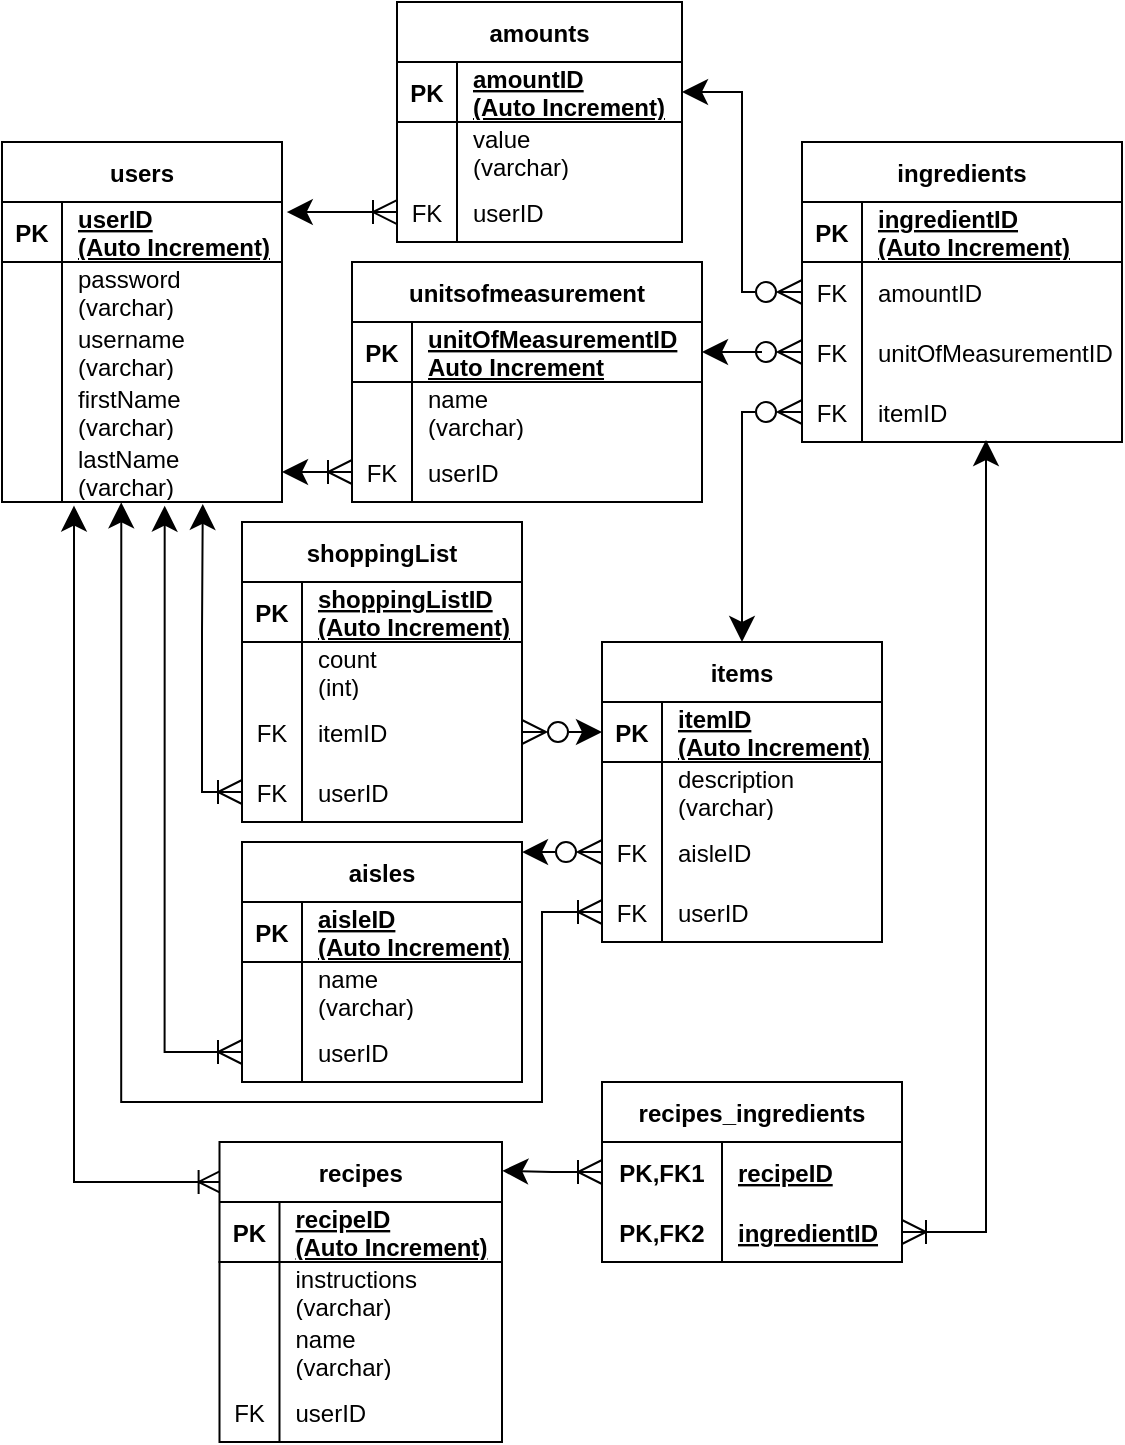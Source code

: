 <mxfile version="19.0.2" type="github">
  <diagram id="sZjVrMlbHQH7y-1jnK4U" name="Page-1">
    <mxGraphModel dx="1422" dy="794" grid="1" gridSize="10" guides="1" tooltips="1" connect="1" arrows="1" fold="1" page="1" pageScale="1" pageWidth="850" pageHeight="1100" math="0" shadow="0">
      <root>
        <object label="" userID="" username="" password="" firstName="" lastName="" id="0">
          <mxCell />
        </object>
        <mxCell id="1" parent="0" />
        <mxCell id="4wrpcH3v7Khurkjo0Etw-15" value="users" style="shape=table;startSize=30;container=1;collapsible=0;childLayout=tableLayout;fixedRows=1;rowLines=0;fontStyle=1;align=center;resizeLast=1;rounded=0;shadow=0;sketch=0;fillColor=#FFFFFF;backgroundOutline=0;resizable=0;rotatable=0;fillOpacity=100;strokeOpacity=100;noLabel=0;" parent="1" vertex="1">
          <mxGeometry x="70" y="110" width="140" height="180" as="geometry" />
        </mxCell>
        <mxCell id="4wrpcH3v7Khurkjo0Etw-16" value="" style="shape=tableRow;horizontal=0;startSize=0;swimlaneHead=0;swimlaneBody=0;fillColor=none;collapsible=0;dropTarget=0;points=[[0,0.5],[1,0.5]];portConstraint=eastwest;top=0;left=0;right=0;bottom=1;" parent="4wrpcH3v7Khurkjo0Etw-15" vertex="1">
          <mxGeometry y="30" width="140" height="30" as="geometry" />
        </mxCell>
        <mxCell id="4wrpcH3v7Khurkjo0Etw-17" value="PK" style="shape=partialRectangle;connectable=0;fillColor=none;top=0;left=0;bottom=0;right=0;fontStyle=1;overflow=hidden;" parent="4wrpcH3v7Khurkjo0Etw-16" vertex="1">
          <mxGeometry width="30" height="30" as="geometry">
            <mxRectangle width="30" height="30" as="alternateBounds" />
          </mxGeometry>
        </mxCell>
        <mxCell id="4wrpcH3v7Khurkjo0Etw-18" value="userID&#xa;(Auto Increment)" style="shape=partialRectangle;connectable=0;fillColor=none;top=0;left=0;bottom=0;right=0;align=left;spacingLeft=6;fontStyle=5;overflow=hidden;" parent="4wrpcH3v7Khurkjo0Etw-16" vertex="1">
          <mxGeometry x="30" width="110" height="30" as="geometry">
            <mxRectangle width="110" height="30" as="alternateBounds" />
          </mxGeometry>
        </mxCell>
        <mxCell id="4wrpcH3v7Khurkjo0Etw-22" value="" style="shape=tableRow;horizontal=0;startSize=0;swimlaneHead=0;swimlaneBody=0;fillColor=none;collapsible=0;dropTarget=0;points=[[0,0.5],[1,0.5]];portConstraint=eastwest;top=0;left=0;right=0;bottom=0;" parent="4wrpcH3v7Khurkjo0Etw-15" vertex="1">
          <mxGeometry y="60" width="140" height="30" as="geometry" />
        </mxCell>
        <mxCell id="4wrpcH3v7Khurkjo0Etw-23" value="" style="shape=partialRectangle;connectable=0;fillColor=none;top=0;left=0;bottom=0;right=0;editable=1;overflow=hidden;" parent="4wrpcH3v7Khurkjo0Etw-22" vertex="1">
          <mxGeometry width="30" height="30" as="geometry">
            <mxRectangle width="30" height="30" as="alternateBounds" />
          </mxGeometry>
        </mxCell>
        <mxCell id="4wrpcH3v7Khurkjo0Etw-24" value="password&#xa;(varchar)" style="shape=partialRectangle;connectable=0;fillColor=none;top=0;left=0;bottom=0;right=0;align=left;spacingLeft=6;overflow=hidden;fontStyle=0" parent="4wrpcH3v7Khurkjo0Etw-22" vertex="1">
          <mxGeometry x="30" width="110" height="30" as="geometry">
            <mxRectangle width="110" height="30" as="alternateBounds" />
          </mxGeometry>
        </mxCell>
        <mxCell id="4wrpcH3v7Khurkjo0Etw-19" value="" style="shape=tableRow;horizontal=0;startSize=0;swimlaneHead=0;swimlaneBody=0;fillColor=none;collapsible=0;dropTarget=0;points=[[0,0.5],[1,0.5]];portConstraint=eastwest;top=0;left=0;right=0;bottom=0;" parent="4wrpcH3v7Khurkjo0Etw-15" vertex="1">
          <mxGeometry y="90" width="140" height="30" as="geometry" />
        </mxCell>
        <mxCell id="4wrpcH3v7Khurkjo0Etw-20" value="" style="shape=partialRectangle;connectable=0;fillColor=none;top=0;left=0;bottom=0;right=0;editable=1;overflow=hidden;" parent="4wrpcH3v7Khurkjo0Etw-19" vertex="1">
          <mxGeometry width="30" height="30" as="geometry">
            <mxRectangle width="30" height="30" as="alternateBounds" />
          </mxGeometry>
        </mxCell>
        <mxCell id="4wrpcH3v7Khurkjo0Etw-21" value="username&#xa;(varchar)" style="shape=partialRectangle;connectable=0;fillColor=none;top=0;left=0;bottom=0;right=0;align=left;spacingLeft=6;overflow=hidden;" parent="4wrpcH3v7Khurkjo0Etw-19" vertex="1">
          <mxGeometry x="30" width="110" height="30" as="geometry">
            <mxRectangle width="110" height="30" as="alternateBounds" />
          </mxGeometry>
        </mxCell>
        <mxCell id="4wrpcH3v7Khurkjo0Etw-25" value="" style="shape=tableRow;horizontal=0;startSize=0;swimlaneHead=0;swimlaneBody=0;fillColor=none;collapsible=0;dropTarget=0;points=[[0,0.5],[1,0.5]];portConstraint=eastwest;top=0;left=0;right=0;bottom=0;" parent="4wrpcH3v7Khurkjo0Etw-15" vertex="1">
          <mxGeometry y="120" width="140" height="30" as="geometry" />
        </mxCell>
        <mxCell id="4wrpcH3v7Khurkjo0Etw-26" value="" style="shape=partialRectangle;connectable=0;fillColor=none;top=0;left=0;bottom=0;right=0;editable=1;overflow=hidden;" parent="4wrpcH3v7Khurkjo0Etw-25" vertex="1">
          <mxGeometry width="30" height="30" as="geometry">
            <mxRectangle width="30" height="30" as="alternateBounds" />
          </mxGeometry>
        </mxCell>
        <mxCell id="4wrpcH3v7Khurkjo0Etw-27" value="firstName&#xa;(varchar)" style="shape=partialRectangle;connectable=0;fillColor=none;top=0;left=0;bottom=0;right=0;align=left;spacingLeft=6;overflow=hidden;" parent="4wrpcH3v7Khurkjo0Etw-25" vertex="1">
          <mxGeometry x="30" width="110" height="30" as="geometry">
            <mxRectangle width="110" height="30" as="alternateBounds" />
          </mxGeometry>
        </mxCell>
        <mxCell id="4wrpcH3v7Khurkjo0Etw-31" style="shape=tableRow;horizontal=0;startSize=0;swimlaneHead=0;swimlaneBody=0;fillColor=none;collapsible=0;dropTarget=0;points=[[0,0.5],[1,0.5]];portConstraint=eastwest;top=0;left=0;right=0;bottom=0;" parent="4wrpcH3v7Khurkjo0Etw-15" vertex="1">
          <mxGeometry y="150" width="140" height="30" as="geometry" />
        </mxCell>
        <mxCell id="4wrpcH3v7Khurkjo0Etw-32" style="shape=partialRectangle;connectable=0;fillColor=none;top=0;left=0;bottom=0;right=0;editable=1;overflow=hidden;" parent="4wrpcH3v7Khurkjo0Etw-31" vertex="1">
          <mxGeometry width="30" height="30" as="geometry">
            <mxRectangle width="30" height="30" as="alternateBounds" />
          </mxGeometry>
        </mxCell>
        <mxCell id="4wrpcH3v7Khurkjo0Etw-33" value="lastName&#xa;(varchar)" style="shape=partialRectangle;connectable=0;fillColor=none;top=0;left=0;bottom=0;right=0;align=left;spacingLeft=6;overflow=hidden;" parent="4wrpcH3v7Khurkjo0Etw-31" vertex="1">
          <mxGeometry x="30" width="110" height="30" as="geometry">
            <mxRectangle width="110" height="30" as="alternateBounds" />
          </mxGeometry>
        </mxCell>
        <mxCell id="-CMb--glRkZVgNSPvMuJ-9" style="edgeStyle=orthogonalEdgeStyle;rounded=0;orthogonalLoop=1;jettySize=auto;html=1;exitX=0;exitY=0.5;exitDx=0;exitDy=0;startArrow=ERoneToMany;startFill=0;startSize=10;endSize=10;entryX=0.426;entryY=1.006;entryDx=0;entryDy=0;entryPerimeter=0;" parent="1" source="4wrpcH3v7Khurkjo0Etw-44" target="4wrpcH3v7Khurkjo0Etw-31" edge="1">
          <mxGeometry relative="1" as="geometry">
            <mxPoint x="120" y="460" as="targetPoint" />
            <Array as="points">
              <mxPoint x="340" y="495" />
              <mxPoint x="340" y="590" />
              <mxPoint x="130" y="590" />
            </Array>
          </mxGeometry>
        </mxCell>
        <mxCell id="4wrpcH3v7Khurkjo0Etw-34" value="items" style="shape=table;startSize=30;container=1;collapsible=1;childLayout=tableLayout;fixedRows=1;rowLines=0;fontStyle=1;align=center;resizeLast=1;rounded=0;shadow=0;sketch=0;fillColor=#FFFFFF;" parent="1" vertex="1">
          <mxGeometry x="370" y="360" width="140" height="150" as="geometry" />
        </mxCell>
        <mxCell id="4wrpcH3v7Khurkjo0Etw-35" value="" style="shape=tableRow;horizontal=0;startSize=0;swimlaneHead=0;swimlaneBody=0;fillColor=none;collapsible=0;dropTarget=0;points=[[0,0.5],[1,0.5]];portConstraint=eastwest;top=0;left=0;right=0;bottom=1;rounded=0;shadow=0;sketch=0;" parent="4wrpcH3v7Khurkjo0Etw-34" vertex="1">
          <mxGeometry y="30" width="140" height="30" as="geometry" />
        </mxCell>
        <mxCell id="4wrpcH3v7Khurkjo0Etw-36" value="PK" style="shape=partialRectangle;connectable=0;fillColor=none;top=0;left=0;bottom=0;right=0;fontStyle=1;overflow=hidden;rounded=0;shadow=0;sketch=0;" parent="4wrpcH3v7Khurkjo0Etw-35" vertex="1">
          <mxGeometry width="30" height="30" as="geometry">
            <mxRectangle width="30" height="30" as="alternateBounds" />
          </mxGeometry>
        </mxCell>
        <mxCell id="4wrpcH3v7Khurkjo0Etw-37" value="itemID&#xa;(Auto Increment)" style="shape=partialRectangle;connectable=0;fillColor=none;top=0;left=0;bottom=0;right=0;align=left;spacingLeft=6;fontStyle=5;overflow=hidden;rounded=0;shadow=0;sketch=0;" parent="4wrpcH3v7Khurkjo0Etw-35" vertex="1">
          <mxGeometry x="30" width="110" height="30" as="geometry">
            <mxRectangle width="110" height="30" as="alternateBounds" />
          </mxGeometry>
        </mxCell>
        <mxCell id="4wrpcH3v7Khurkjo0Etw-38" value="" style="shape=tableRow;horizontal=0;startSize=0;swimlaneHead=0;swimlaneBody=0;fillColor=none;collapsible=0;dropTarget=0;points=[[0,0.5],[1,0.5]];portConstraint=eastwest;top=0;left=0;right=0;bottom=0;rounded=0;shadow=0;sketch=0;" parent="4wrpcH3v7Khurkjo0Etw-34" vertex="1">
          <mxGeometry y="60" width="140" height="30" as="geometry" />
        </mxCell>
        <mxCell id="4wrpcH3v7Khurkjo0Etw-39" value="" style="shape=partialRectangle;connectable=0;fillColor=none;top=0;left=0;bottom=0;right=0;editable=1;overflow=hidden;rounded=0;shadow=0;sketch=0;" parent="4wrpcH3v7Khurkjo0Etw-38" vertex="1">
          <mxGeometry width="30" height="30" as="geometry">
            <mxRectangle width="30" height="30" as="alternateBounds" />
          </mxGeometry>
        </mxCell>
        <mxCell id="4wrpcH3v7Khurkjo0Etw-40" value="description&#xa;(varchar)" style="shape=partialRectangle;connectable=0;fillColor=none;top=0;left=0;bottom=0;right=0;align=left;spacingLeft=6;overflow=hidden;rounded=0;shadow=0;sketch=0;" parent="4wrpcH3v7Khurkjo0Etw-38" vertex="1">
          <mxGeometry x="30" width="110" height="30" as="geometry">
            <mxRectangle width="110" height="30" as="alternateBounds" />
          </mxGeometry>
        </mxCell>
        <mxCell id="4wrpcH3v7Khurkjo0Etw-41" value="" style="shape=tableRow;horizontal=0;startSize=0;swimlaneHead=0;swimlaneBody=0;fillColor=none;collapsible=0;dropTarget=0;points=[[0,0.5],[1,0.5]];portConstraint=eastwest;top=0;left=0;right=0;bottom=0;rounded=0;shadow=0;sketch=0;" parent="4wrpcH3v7Khurkjo0Etw-34" vertex="1">
          <mxGeometry y="90" width="140" height="30" as="geometry" />
        </mxCell>
        <mxCell id="4wrpcH3v7Khurkjo0Etw-42" value="FK" style="shape=partialRectangle;connectable=0;fillColor=none;top=0;left=0;bottom=0;right=0;editable=1;overflow=hidden;rounded=0;shadow=0;sketch=0;" parent="4wrpcH3v7Khurkjo0Etw-41" vertex="1">
          <mxGeometry width="30" height="30" as="geometry">
            <mxRectangle width="30" height="30" as="alternateBounds" />
          </mxGeometry>
        </mxCell>
        <mxCell id="4wrpcH3v7Khurkjo0Etw-43" value="aisleID" style="shape=partialRectangle;connectable=0;fillColor=none;top=0;left=0;bottom=0;right=0;align=left;spacingLeft=6;overflow=hidden;rounded=0;shadow=0;sketch=0;" parent="4wrpcH3v7Khurkjo0Etw-41" vertex="1">
          <mxGeometry x="30" width="110" height="30" as="geometry">
            <mxRectangle width="110" height="30" as="alternateBounds" />
          </mxGeometry>
        </mxCell>
        <mxCell id="4wrpcH3v7Khurkjo0Etw-44" value="" style="shape=tableRow;horizontal=0;startSize=0;swimlaneHead=0;swimlaneBody=0;fillColor=none;collapsible=0;dropTarget=0;points=[[0,0.5],[1,0.5]];portConstraint=eastwest;top=0;left=0;right=0;bottom=0;rounded=0;shadow=0;sketch=0;" parent="4wrpcH3v7Khurkjo0Etw-34" vertex="1">
          <mxGeometry y="120" width="140" height="30" as="geometry" />
        </mxCell>
        <mxCell id="4wrpcH3v7Khurkjo0Etw-45" value="FK" style="shape=partialRectangle;connectable=0;fillColor=none;top=0;left=0;bottom=0;right=0;editable=1;overflow=hidden;rounded=0;shadow=0;sketch=0;" parent="4wrpcH3v7Khurkjo0Etw-44" vertex="1">
          <mxGeometry width="30" height="30" as="geometry">
            <mxRectangle width="30" height="30" as="alternateBounds" />
          </mxGeometry>
        </mxCell>
        <mxCell id="4wrpcH3v7Khurkjo0Etw-46" value="userID" style="shape=partialRectangle;connectable=0;fillColor=none;top=0;left=0;bottom=0;right=0;align=left;spacingLeft=6;overflow=hidden;rounded=0;shadow=0;sketch=0;" parent="4wrpcH3v7Khurkjo0Etw-44" vertex="1">
          <mxGeometry x="30" width="110" height="30" as="geometry">
            <mxRectangle width="110" height="30" as="alternateBounds" />
          </mxGeometry>
        </mxCell>
        <mxCell id="-CMb--glRkZVgNSPvMuJ-3" style="edgeStyle=orthogonalEdgeStyle;rounded=0;orthogonalLoop=1;jettySize=auto;html=1;entryX=1;entryY=0.5;entryDx=0;entryDy=0;startArrow=ERzeroToMany;startFill=0;startSize=10;endSize=10;exitX=0;exitY=0.5;exitDx=0;exitDy=0;" parent="1" source="4wrpcH3v7Khurkjo0Etw-57" target="olgFny7mYtI0Rv0lb08G-20" edge="1">
          <mxGeometry relative="1" as="geometry">
            <Array as="points">
              <mxPoint x="450" y="215" />
              <mxPoint x="450" y="215" />
            </Array>
          </mxGeometry>
        </mxCell>
        <mxCell id="-CMb--glRkZVgNSPvMuJ-4" style="edgeStyle=orthogonalEdgeStyle;rounded=0;orthogonalLoop=1;jettySize=auto;html=1;entryX=1;entryY=0.5;entryDx=0;entryDy=0;startArrow=ERzeroToMany;startFill=0;startSize=10;endSize=10;exitX=0;exitY=0.5;exitDx=0;exitDy=0;" parent="1" source="4wrpcH3v7Khurkjo0Etw-54" target="olgFny7mYtI0Rv0lb08G-5" edge="1">
          <mxGeometry relative="1" as="geometry">
            <Array as="points">
              <mxPoint x="440" y="185" />
              <mxPoint x="440" y="85" />
            </Array>
          </mxGeometry>
        </mxCell>
        <mxCell id="4wrpcH3v7Khurkjo0Etw-50" value="ingredients" style="shape=table;startSize=30;container=1;collapsible=1;childLayout=tableLayout;fixedRows=1;rowLines=0;fontStyle=1;align=center;resizeLast=1;rounded=0;shadow=0;sketch=0;fillColor=#FFFFFF;" parent="1" vertex="1">
          <mxGeometry x="470" y="110" width="160" height="150" as="geometry" />
        </mxCell>
        <mxCell id="4wrpcH3v7Khurkjo0Etw-51" value="" style="shape=tableRow;horizontal=0;startSize=0;swimlaneHead=0;swimlaneBody=0;fillColor=none;collapsible=0;dropTarget=0;points=[[0,0.5],[1,0.5]];portConstraint=eastwest;top=0;left=0;right=0;bottom=1;rounded=0;shadow=0;sketch=0;" parent="4wrpcH3v7Khurkjo0Etw-50" vertex="1">
          <mxGeometry y="30" width="160" height="30" as="geometry" />
        </mxCell>
        <mxCell id="4wrpcH3v7Khurkjo0Etw-52" value="PK" style="shape=partialRectangle;connectable=0;fillColor=none;top=0;left=0;bottom=0;right=0;fontStyle=1;overflow=hidden;rounded=0;shadow=0;sketch=0;" parent="4wrpcH3v7Khurkjo0Etw-51" vertex="1">
          <mxGeometry width="30" height="30" as="geometry">
            <mxRectangle width="30" height="30" as="alternateBounds" />
          </mxGeometry>
        </mxCell>
        <mxCell id="4wrpcH3v7Khurkjo0Etw-53" value="ingredientID&#xa;(Auto Increment)" style="shape=partialRectangle;connectable=0;fillColor=none;top=0;left=0;bottom=0;right=0;align=left;spacingLeft=6;fontStyle=5;overflow=hidden;rounded=0;shadow=0;sketch=0;" parent="4wrpcH3v7Khurkjo0Etw-51" vertex="1">
          <mxGeometry x="30" width="130" height="30" as="geometry">
            <mxRectangle width="130" height="30" as="alternateBounds" />
          </mxGeometry>
        </mxCell>
        <mxCell id="4wrpcH3v7Khurkjo0Etw-54" value="" style="shape=tableRow;horizontal=0;startSize=0;swimlaneHead=0;swimlaneBody=0;fillColor=none;collapsible=0;dropTarget=0;points=[[0,0.5],[1,0.5]];portConstraint=eastwest;top=0;left=0;right=0;bottom=0;rounded=0;shadow=0;sketch=0;" parent="4wrpcH3v7Khurkjo0Etw-50" vertex="1">
          <mxGeometry y="60" width="160" height="30" as="geometry" />
        </mxCell>
        <mxCell id="4wrpcH3v7Khurkjo0Etw-55" value="FK" style="shape=partialRectangle;connectable=0;fillColor=none;top=0;left=0;bottom=0;right=0;editable=1;overflow=hidden;rounded=0;shadow=0;sketch=0;" parent="4wrpcH3v7Khurkjo0Etw-54" vertex="1">
          <mxGeometry width="30" height="30" as="geometry">
            <mxRectangle width="30" height="30" as="alternateBounds" />
          </mxGeometry>
        </mxCell>
        <mxCell id="4wrpcH3v7Khurkjo0Etw-56" value="amountID" style="shape=partialRectangle;connectable=0;fillColor=none;top=0;left=0;bottom=0;right=0;align=left;spacingLeft=6;overflow=hidden;rounded=0;shadow=0;sketch=0;" parent="4wrpcH3v7Khurkjo0Etw-54" vertex="1">
          <mxGeometry x="30" width="130" height="30" as="geometry">
            <mxRectangle width="130" height="30" as="alternateBounds" />
          </mxGeometry>
        </mxCell>
        <mxCell id="4wrpcH3v7Khurkjo0Etw-57" value="" style="shape=tableRow;horizontal=0;startSize=0;swimlaneHead=0;swimlaneBody=0;fillColor=none;collapsible=0;dropTarget=0;points=[[0,0.5],[1,0.5]];portConstraint=eastwest;top=0;left=0;right=0;bottom=0;rounded=0;shadow=0;sketch=0;" parent="4wrpcH3v7Khurkjo0Etw-50" vertex="1">
          <mxGeometry y="90" width="160" height="30" as="geometry" />
        </mxCell>
        <mxCell id="4wrpcH3v7Khurkjo0Etw-58" value="FK" style="shape=partialRectangle;connectable=0;fillColor=none;top=0;left=0;bottom=0;right=0;editable=1;overflow=hidden;rounded=0;shadow=0;sketch=0;" parent="4wrpcH3v7Khurkjo0Etw-57" vertex="1">
          <mxGeometry width="30" height="30" as="geometry">
            <mxRectangle width="30" height="30" as="alternateBounds" />
          </mxGeometry>
        </mxCell>
        <mxCell id="4wrpcH3v7Khurkjo0Etw-59" value="unitOfMeasurementID" style="shape=partialRectangle;connectable=0;fillColor=none;top=0;left=0;bottom=0;right=0;align=left;spacingLeft=6;overflow=hidden;rounded=0;shadow=0;sketch=0;" parent="4wrpcH3v7Khurkjo0Etw-57" vertex="1">
          <mxGeometry x="30" width="130" height="30" as="geometry">
            <mxRectangle width="130" height="30" as="alternateBounds" />
          </mxGeometry>
        </mxCell>
        <mxCell id="4wrpcH3v7Khurkjo0Etw-60" value="" style="shape=tableRow;horizontal=0;startSize=0;swimlaneHead=0;swimlaneBody=0;fillColor=none;collapsible=0;dropTarget=0;points=[[0,0.5],[1,0.5]];portConstraint=eastwest;top=0;left=0;right=0;bottom=0;rounded=0;shadow=0;sketch=0;" parent="4wrpcH3v7Khurkjo0Etw-50" vertex="1">
          <mxGeometry y="120" width="160" height="30" as="geometry" />
        </mxCell>
        <mxCell id="4wrpcH3v7Khurkjo0Etw-61" value="FK" style="shape=partialRectangle;connectable=0;fillColor=none;top=0;left=0;bottom=0;right=0;editable=1;overflow=hidden;rounded=0;shadow=0;sketch=0;" parent="4wrpcH3v7Khurkjo0Etw-60" vertex="1">
          <mxGeometry width="30" height="30" as="geometry">
            <mxRectangle width="30" height="30" as="alternateBounds" />
          </mxGeometry>
        </mxCell>
        <mxCell id="4wrpcH3v7Khurkjo0Etw-62" value="itemID" style="shape=partialRectangle;connectable=0;fillColor=none;top=0;left=0;bottom=0;right=0;align=left;spacingLeft=6;overflow=hidden;rounded=0;shadow=0;sketch=0;" parent="4wrpcH3v7Khurkjo0Etw-60" vertex="1">
          <mxGeometry x="30" width="130" height="30" as="geometry">
            <mxRectangle width="130" height="30" as="alternateBounds" />
          </mxGeometry>
        </mxCell>
        <mxCell id="-CMb--glRkZVgNSPvMuJ-25" style="edgeStyle=orthogonalEdgeStyle;rounded=0;orthogonalLoop=1;jettySize=auto;html=1;startArrow=ERoneToMany;startFill=0;startSize=10;endSize=10;exitX=0.011;exitY=0.133;exitDx=0;exitDy=0;exitPerimeter=0;entryX=0.254;entryY=1.061;entryDx=0;entryDy=0;entryPerimeter=0;" parent="1" source="4wrpcH3v7Khurkjo0Etw-65" target="4wrpcH3v7Khurkjo0Etw-31" edge="1">
          <mxGeometry relative="1" as="geometry">
            <Array as="points">
              <mxPoint x="106" y="630" />
              <mxPoint x="106" y="292" />
            </Array>
            <mxPoint x="80" y="616" as="targetPoint" />
          </mxGeometry>
        </mxCell>
        <mxCell id="4wrpcH3v7Khurkjo0Etw-65" value="recipes" style="shape=table;startSize=30;container=1;collapsible=1;childLayout=tableLayout;fixedRows=1;rowLines=0;fontStyle=1;align=center;resizeLast=1;rounded=0;shadow=0;sketch=0;fillColor=#FFFFFF;" parent="1" vertex="1">
          <mxGeometry x="178.75" y="610" width="141.25" height="150" as="geometry" />
        </mxCell>
        <mxCell id="4wrpcH3v7Khurkjo0Etw-66" value="" style="shape=tableRow;horizontal=0;startSize=0;swimlaneHead=0;swimlaneBody=0;fillColor=none;collapsible=0;dropTarget=0;points=[[0,0.5],[1,0.5]];portConstraint=eastwest;top=0;left=0;right=0;bottom=1;rounded=0;shadow=0;sketch=0;" parent="4wrpcH3v7Khurkjo0Etw-65" vertex="1">
          <mxGeometry y="30" width="141.25" height="30" as="geometry" />
        </mxCell>
        <mxCell id="4wrpcH3v7Khurkjo0Etw-67" value="PK" style="shape=partialRectangle;connectable=0;fillColor=none;top=0;left=0;bottom=0;right=0;fontStyle=1;overflow=hidden;rounded=0;shadow=0;sketch=0;" parent="4wrpcH3v7Khurkjo0Etw-66" vertex="1">
          <mxGeometry width="30" height="30" as="geometry">
            <mxRectangle width="30" height="30" as="alternateBounds" />
          </mxGeometry>
        </mxCell>
        <mxCell id="4wrpcH3v7Khurkjo0Etw-68" value="recipeID&#xa;(Auto Increment)" style="shape=partialRectangle;connectable=0;fillColor=none;top=0;left=0;bottom=0;right=0;align=left;spacingLeft=6;fontStyle=5;overflow=hidden;rounded=0;shadow=0;sketch=0;" parent="4wrpcH3v7Khurkjo0Etw-66" vertex="1">
          <mxGeometry x="30" width="111.25" height="30" as="geometry">
            <mxRectangle width="111.25" height="30" as="alternateBounds" />
          </mxGeometry>
        </mxCell>
        <mxCell id="4wrpcH3v7Khurkjo0Etw-72" value="" style="shape=tableRow;horizontal=0;startSize=0;swimlaneHead=0;swimlaneBody=0;fillColor=none;collapsible=0;dropTarget=0;points=[[0,0.5],[1,0.5]];portConstraint=eastwest;top=0;left=0;right=0;bottom=0;rounded=0;shadow=0;sketch=0;" parent="4wrpcH3v7Khurkjo0Etw-65" vertex="1">
          <mxGeometry y="60" width="141.25" height="30" as="geometry" />
        </mxCell>
        <mxCell id="4wrpcH3v7Khurkjo0Etw-73" value="" style="shape=partialRectangle;connectable=0;fillColor=none;top=0;left=0;bottom=0;right=0;editable=1;overflow=hidden;rounded=0;shadow=0;sketch=0;" parent="4wrpcH3v7Khurkjo0Etw-72" vertex="1">
          <mxGeometry width="30" height="30" as="geometry">
            <mxRectangle width="30" height="30" as="alternateBounds" />
          </mxGeometry>
        </mxCell>
        <mxCell id="4wrpcH3v7Khurkjo0Etw-74" value="instructions&#xa;(varchar)" style="shape=partialRectangle;connectable=0;fillColor=none;top=0;left=0;bottom=0;right=0;align=left;spacingLeft=6;overflow=hidden;rounded=0;shadow=0;sketch=0;" parent="4wrpcH3v7Khurkjo0Etw-72" vertex="1">
          <mxGeometry x="30" width="111.25" height="30" as="geometry">
            <mxRectangle width="111.25" height="30" as="alternateBounds" />
          </mxGeometry>
        </mxCell>
        <mxCell id="4wrpcH3v7Khurkjo0Etw-69" value="" style="shape=tableRow;horizontal=0;startSize=0;swimlaneHead=0;swimlaneBody=0;fillColor=none;collapsible=0;dropTarget=0;points=[[0,0.5],[1,0.5]];portConstraint=eastwest;top=0;left=0;right=0;bottom=0;rounded=0;shadow=0;sketch=0;" parent="4wrpcH3v7Khurkjo0Etw-65" vertex="1">
          <mxGeometry y="90" width="141.25" height="30" as="geometry" />
        </mxCell>
        <mxCell id="4wrpcH3v7Khurkjo0Etw-70" value="" style="shape=partialRectangle;connectable=0;fillColor=none;top=0;left=0;bottom=0;right=0;editable=1;overflow=hidden;rounded=0;shadow=0;sketch=0;" parent="4wrpcH3v7Khurkjo0Etw-69" vertex="1">
          <mxGeometry width="30" height="30" as="geometry">
            <mxRectangle width="30" height="30" as="alternateBounds" />
          </mxGeometry>
        </mxCell>
        <mxCell id="4wrpcH3v7Khurkjo0Etw-71" value="name&#xa;(varchar)" style="shape=partialRectangle;connectable=0;fillColor=none;top=0;left=0;bottom=0;right=0;align=left;spacingLeft=6;overflow=hidden;rounded=0;shadow=0;sketch=0;" parent="4wrpcH3v7Khurkjo0Etw-69" vertex="1">
          <mxGeometry x="30" width="111.25" height="30" as="geometry">
            <mxRectangle width="111.25" height="30" as="alternateBounds" />
          </mxGeometry>
        </mxCell>
        <mxCell id="y7NqdY-1jnRzWlH77OvZ-1" value="" style="shape=tableRow;horizontal=0;startSize=0;swimlaneHead=0;swimlaneBody=0;fillColor=none;collapsible=0;dropTarget=0;points=[[0,0.5],[1,0.5]];portConstraint=eastwest;top=0;left=0;right=0;bottom=0;rounded=0;shadow=0;sketch=0;" parent="4wrpcH3v7Khurkjo0Etw-65" vertex="1">
          <mxGeometry y="120" width="141.25" height="30" as="geometry" />
        </mxCell>
        <mxCell id="y7NqdY-1jnRzWlH77OvZ-2" value="FK" style="shape=partialRectangle;connectable=0;fillColor=none;top=0;left=0;bottom=0;right=0;editable=1;overflow=hidden;rounded=0;shadow=0;sketch=0;" parent="y7NqdY-1jnRzWlH77OvZ-1" vertex="1">
          <mxGeometry width="30" height="30" as="geometry">
            <mxRectangle width="30" height="30" as="alternateBounds" />
          </mxGeometry>
        </mxCell>
        <mxCell id="y7NqdY-1jnRzWlH77OvZ-3" value="userID" style="shape=partialRectangle;connectable=0;fillColor=none;top=0;left=0;bottom=0;right=0;align=left;spacingLeft=6;overflow=hidden;rounded=0;shadow=0;sketch=0;" parent="y7NqdY-1jnRzWlH77OvZ-1" vertex="1">
          <mxGeometry x="30" width="111.25" height="30" as="geometry">
            <mxRectangle width="111.25" height="30" as="alternateBounds" />
          </mxGeometry>
        </mxCell>
        <mxCell id="olgFny7mYtI0Rv0lb08G-4" value="amounts" style="shape=table;startSize=30;container=1;collapsible=1;childLayout=tableLayout;fixedRows=1;rowLines=0;fontStyle=1;align=center;resizeLast=1;" parent="1" vertex="1">
          <mxGeometry x="267.5" y="40" width="142.5" height="120" as="geometry" />
        </mxCell>
        <mxCell id="olgFny7mYtI0Rv0lb08G-5" value="" style="shape=tableRow;horizontal=0;startSize=0;swimlaneHead=0;swimlaneBody=0;fillColor=none;collapsible=0;dropTarget=0;points=[[0,0.5],[1,0.5]];portConstraint=eastwest;top=0;left=0;right=0;bottom=1;" parent="olgFny7mYtI0Rv0lb08G-4" vertex="1">
          <mxGeometry y="30" width="142.5" height="30" as="geometry" />
        </mxCell>
        <mxCell id="olgFny7mYtI0Rv0lb08G-6" value="PK" style="shape=partialRectangle;connectable=0;fillColor=none;top=0;left=0;bottom=0;right=0;fontStyle=1;overflow=hidden;" parent="olgFny7mYtI0Rv0lb08G-5" vertex="1">
          <mxGeometry width="30" height="30" as="geometry">
            <mxRectangle width="30" height="30" as="alternateBounds" />
          </mxGeometry>
        </mxCell>
        <mxCell id="olgFny7mYtI0Rv0lb08G-7" value="amountID&#xa;(Auto Increment)" style="shape=partialRectangle;connectable=0;fillColor=none;top=0;left=0;bottom=0;right=0;align=left;spacingLeft=6;fontStyle=5;overflow=hidden;" parent="olgFny7mYtI0Rv0lb08G-5" vertex="1">
          <mxGeometry x="30" width="112.5" height="30" as="geometry">
            <mxRectangle width="112.5" height="30" as="alternateBounds" />
          </mxGeometry>
        </mxCell>
        <mxCell id="olgFny7mYtI0Rv0lb08G-8" value="" style="shape=tableRow;horizontal=0;startSize=0;swimlaneHead=0;swimlaneBody=0;fillColor=none;collapsible=0;dropTarget=0;points=[[0,0.5],[1,0.5]];portConstraint=eastwest;top=0;left=0;right=0;bottom=0;" parent="olgFny7mYtI0Rv0lb08G-4" vertex="1">
          <mxGeometry y="60" width="142.5" height="30" as="geometry" />
        </mxCell>
        <mxCell id="olgFny7mYtI0Rv0lb08G-9" value="" style="shape=partialRectangle;connectable=0;fillColor=none;top=0;left=0;bottom=0;right=0;editable=1;overflow=hidden;" parent="olgFny7mYtI0Rv0lb08G-8" vertex="1">
          <mxGeometry width="30" height="30" as="geometry">
            <mxRectangle width="30" height="30" as="alternateBounds" />
          </mxGeometry>
        </mxCell>
        <mxCell id="olgFny7mYtI0Rv0lb08G-10" value="value&#xa;(varchar)" style="shape=partialRectangle;connectable=0;fillColor=none;top=0;left=0;bottom=0;right=0;align=left;spacingLeft=6;overflow=hidden;" parent="olgFny7mYtI0Rv0lb08G-8" vertex="1">
          <mxGeometry x="30" width="112.5" height="30" as="geometry">
            <mxRectangle width="112.5" height="30" as="alternateBounds" />
          </mxGeometry>
        </mxCell>
        <mxCell id="olgFny7mYtI0Rv0lb08G-32" value="" style="shape=tableRow;horizontal=0;startSize=0;swimlaneHead=0;swimlaneBody=0;fillColor=none;collapsible=0;dropTarget=0;points=[[0,0.5],[1,0.5]];portConstraint=eastwest;top=0;left=0;right=0;bottom=0;" parent="olgFny7mYtI0Rv0lb08G-4" vertex="1">
          <mxGeometry y="90" width="142.5" height="30" as="geometry" />
        </mxCell>
        <mxCell id="olgFny7mYtI0Rv0lb08G-33" value="FK" style="shape=partialRectangle;connectable=0;fillColor=none;top=0;left=0;bottom=0;right=0;editable=1;overflow=hidden;" parent="olgFny7mYtI0Rv0lb08G-32" vertex="1">
          <mxGeometry width="30" height="30" as="geometry">
            <mxRectangle width="30" height="30" as="alternateBounds" />
          </mxGeometry>
        </mxCell>
        <mxCell id="olgFny7mYtI0Rv0lb08G-34" value="userID" style="shape=partialRectangle;connectable=0;fillColor=none;top=0;left=0;bottom=0;right=0;align=left;spacingLeft=6;overflow=hidden;" parent="olgFny7mYtI0Rv0lb08G-32" vertex="1">
          <mxGeometry x="30" width="112.5" height="30" as="geometry">
            <mxRectangle width="112.5" height="30" as="alternateBounds" />
          </mxGeometry>
        </mxCell>
        <mxCell id="olgFny7mYtI0Rv0lb08G-19" value="unitsofmeasurement" style="shape=table;startSize=30;container=1;collapsible=1;childLayout=tableLayout;fixedRows=1;rowLines=0;fontStyle=1;align=center;resizeLast=1;" parent="1" vertex="1">
          <mxGeometry x="245" y="170" width="175" height="120" as="geometry" />
        </mxCell>
        <mxCell id="olgFny7mYtI0Rv0lb08G-20" value="" style="shape=tableRow;horizontal=0;startSize=0;swimlaneHead=0;swimlaneBody=0;fillColor=none;collapsible=0;dropTarget=0;points=[[0,0.5],[1,0.5]];portConstraint=eastwest;top=0;left=0;right=0;bottom=1;" parent="olgFny7mYtI0Rv0lb08G-19" vertex="1">
          <mxGeometry y="30" width="175" height="30" as="geometry" />
        </mxCell>
        <mxCell id="olgFny7mYtI0Rv0lb08G-21" value="PK" style="shape=partialRectangle;connectable=0;fillColor=none;top=0;left=0;bottom=0;right=0;fontStyle=1;overflow=hidden;" parent="olgFny7mYtI0Rv0lb08G-20" vertex="1">
          <mxGeometry width="30" height="30" as="geometry">
            <mxRectangle width="30" height="30" as="alternateBounds" />
          </mxGeometry>
        </mxCell>
        <mxCell id="olgFny7mYtI0Rv0lb08G-22" value="unitOfMeasurementID&#xa;Auto Increment" style="shape=partialRectangle;connectable=0;fillColor=none;top=0;left=0;bottom=0;right=0;align=left;spacingLeft=6;fontStyle=5;overflow=hidden;" parent="olgFny7mYtI0Rv0lb08G-20" vertex="1">
          <mxGeometry x="30" width="145" height="30" as="geometry">
            <mxRectangle width="145" height="30" as="alternateBounds" />
          </mxGeometry>
        </mxCell>
        <mxCell id="olgFny7mYtI0Rv0lb08G-23" value="" style="shape=tableRow;horizontal=0;startSize=0;swimlaneHead=0;swimlaneBody=0;fillColor=none;collapsible=0;dropTarget=0;points=[[0,0.5],[1,0.5]];portConstraint=eastwest;top=0;left=0;right=0;bottom=0;" parent="olgFny7mYtI0Rv0lb08G-19" vertex="1">
          <mxGeometry y="60" width="175" height="30" as="geometry" />
        </mxCell>
        <mxCell id="olgFny7mYtI0Rv0lb08G-24" value="" style="shape=partialRectangle;connectable=0;fillColor=none;top=0;left=0;bottom=0;right=0;editable=1;overflow=hidden;" parent="olgFny7mYtI0Rv0lb08G-23" vertex="1">
          <mxGeometry width="30" height="30" as="geometry">
            <mxRectangle width="30" height="30" as="alternateBounds" />
          </mxGeometry>
        </mxCell>
        <mxCell id="olgFny7mYtI0Rv0lb08G-25" value="name&#xa;(varchar)" style="shape=partialRectangle;connectable=0;fillColor=none;top=0;left=0;bottom=0;right=0;align=left;spacingLeft=6;overflow=hidden;" parent="olgFny7mYtI0Rv0lb08G-23" vertex="1">
          <mxGeometry x="30" width="145" height="30" as="geometry">
            <mxRectangle width="145" height="30" as="alternateBounds" />
          </mxGeometry>
        </mxCell>
        <mxCell id="olgFny7mYtI0Rv0lb08G-42" value="" style="shape=tableRow;horizontal=0;startSize=0;swimlaneHead=0;swimlaneBody=0;fillColor=none;collapsible=0;dropTarget=0;points=[[0,0.5],[1,0.5]];portConstraint=eastwest;top=0;left=0;right=0;bottom=0;" parent="olgFny7mYtI0Rv0lb08G-19" vertex="1">
          <mxGeometry y="90" width="175" height="30" as="geometry" />
        </mxCell>
        <mxCell id="olgFny7mYtI0Rv0lb08G-43" value="FK" style="shape=partialRectangle;connectable=0;fillColor=none;top=0;left=0;bottom=0;right=0;editable=1;overflow=hidden;" parent="olgFny7mYtI0Rv0lb08G-42" vertex="1">
          <mxGeometry width="30" height="30" as="geometry">
            <mxRectangle width="30" height="30" as="alternateBounds" />
          </mxGeometry>
        </mxCell>
        <mxCell id="olgFny7mYtI0Rv0lb08G-44" value="userID" style="shape=partialRectangle;connectable=0;fillColor=none;top=0;left=0;bottom=0;right=0;align=left;spacingLeft=6;overflow=hidden;" parent="olgFny7mYtI0Rv0lb08G-42" vertex="1">
          <mxGeometry x="30" width="145" height="30" as="geometry">
            <mxRectangle width="145" height="30" as="alternateBounds" />
          </mxGeometry>
        </mxCell>
        <mxCell id="-CMb--glRkZVgNSPvMuJ-6" style="edgeStyle=orthogonalEdgeStyle;rounded=0;orthogonalLoop=1;jettySize=auto;html=1;startArrow=ERoneToMany;startFill=0;startSize=10;endSize=10;exitX=1;exitY=0.5;exitDx=0;exitDy=0;entryX=0.575;entryY=0.967;entryDx=0;entryDy=0;entryPerimeter=0;" parent="1" source="pCW7ipnKabYTmHcVQ1BP-18" target="4wrpcH3v7Khurkjo0Etw-60" edge="1">
          <mxGeometry relative="1" as="geometry">
            <mxPoint x="670" y="280" as="targetPoint" />
          </mxGeometry>
        </mxCell>
        <mxCell id="-CMb--glRkZVgNSPvMuJ-7" style="edgeStyle=orthogonalEdgeStyle;rounded=0;orthogonalLoop=1;jettySize=auto;html=1;startArrow=ERoneToMany;startFill=0;startSize=10;endSize=10;exitX=0;exitY=0.5;exitDx=0;exitDy=0;entryX=1.001;entryY=0.096;entryDx=0;entryDy=0;entryPerimeter=0;" parent="1" source="pCW7ipnKabYTmHcVQ1BP-15" target="4wrpcH3v7Khurkjo0Etw-65" edge="1">
          <mxGeometry relative="1" as="geometry">
            <mxPoint x="610" y="690" as="sourcePoint" />
            <mxPoint x="530" y="685" as="targetPoint" />
          </mxGeometry>
        </mxCell>
        <mxCell id="pCW7ipnKabYTmHcVQ1BP-14" value="recipes_ingredients" style="shape=table;startSize=30;container=1;collapsible=1;childLayout=tableLayout;fixedRows=1;rowLines=0;fontStyle=1;align=center;resizeLast=1;" parent="1" vertex="1">
          <mxGeometry x="370" y="580" width="150" height="90" as="geometry" />
        </mxCell>
        <mxCell id="pCW7ipnKabYTmHcVQ1BP-15" value="" style="shape=tableRow;horizontal=0;startSize=0;swimlaneHead=0;swimlaneBody=0;fillColor=none;collapsible=0;dropTarget=0;points=[[0,0.5],[1,0.5]];portConstraint=eastwest;top=0;left=0;right=0;bottom=0;" parent="pCW7ipnKabYTmHcVQ1BP-14" vertex="1">
          <mxGeometry y="30" width="150" height="30" as="geometry" />
        </mxCell>
        <mxCell id="pCW7ipnKabYTmHcVQ1BP-16" value="PK,FK1" style="shape=partialRectangle;connectable=0;fillColor=none;top=0;left=0;bottom=0;right=0;fontStyle=1;overflow=hidden;" parent="pCW7ipnKabYTmHcVQ1BP-15" vertex="1">
          <mxGeometry width="60" height="30" as="geometry">
            <mxRectangle width="60" height="30" as="alternateBounds" />
          </mxGeometry>
        </mxCell>
        <mxCell id="pCW7ipnKabYTmHcVQ1BP-17" value="recipeID" style="shape=partialRectangle;connectable=0;fillColor=none;top=0;left=0;bottom=0;right=0;align=left;spacingLeft=6;fontStyle=5;overflow=hidden;" parent="pCW7ipnKabYTmHcVQ1BP-15" vertex="1">
          <mxGeometry x="60" width="90" height="30" as="geometry">
            <mxRectangle width="90" height="30" as="alternateBounds" />
          </mxGeometry>
        </mxCell>
        <mxCell id="pCW7ipnKabYTmHcVQ1BP-18" value="" style="shape=tableRow;horizontal=0;startSize=0;swimlaneHead=0;swimlaneBody=0;fillColor=none;collapsible=0;dropTarget=0;points=[[0,0.5],[1,0.5]];portConstraint=eastwest;top=0;left=0;right=0;bottom=1;" parent="pCW7ipnKabYTmHcVQ1BP-14" vertex="1">
          <mxGeometry y="60" width="150" height="30" as="geometry" />
        </mxCell>
        <mxCell id="pCW7ipnKabYTmHcVQ1BP-19" value="PK,FK2" style="shape=partialRectangle;connectable=0;fillColor=none;top=0;left=0;bottom=0;right=0;fontStyle=1;overflow=hidden;" parent="pCW7ipnKabYTmHcVQ1BP-18" vertex="1">
          <mxGeometry width="60" height="30" as="geometry">
            <mxRectangle width="60" height="30" as="alternateBounds" />
          </mxGeometry>
        </mxCell>
        <mxCell id="pCW7ipnKabYTmHcVQ1BP-20" value="ingredientID" style="shape=partialRectangle;connectable=0;fillColor=none;top=0;left=0;bottom=0;right=0;align=left;spacingLeft=6;fontStyle=5;overflow=hidden;" parent="pCW7ipnKabYTmHcVQ1BP-18" vertex="1">
          <mxGeometry x="60" width="90" height="30" as="geometry">
            <mxRectangle width="90" height="30" as="alternateBounds" />
          </mxGeometry>
        </mxCell>
        <mxCell id="pCW7ipnKabYTmHcVQ1BP-43" value="shoppingList" style="shape=table;startSize=30;container=1;collapsible=1;childLayout=tableLayout;fixedRows=1;rowLines=0;fontStyle=1;align=center;resizeLast=1;" parent="1" vertex="1">
          <mxGeometry x="190" y="300" width="140" height="150" as="geometry">
            <mxRectangle x="230" y="440" width="50" height="30" as="alternateBounds" />
          </mxGeometry>
        </mxCell>
        <mxCell id="pCW7ipnKabYTmHcVQ1BP-44" value="" style="shape=tableRow;horizontal=0;startSize=0;swimlaneHead=0;swimlaneBody=0;fillColor=none;collapsible=0;dropTarget=0;points=[[0,0.5],[1,0.5]];portConstraint=eastwest;top=0;left=0;right=0;bottom=1;" parent="pCW7ipnKabYTmHcVQ1BP-43" vertex="1">
          <mxGeometry y="30" width="140" height="30" as="geometry" />
        </mxCell>
        <mxCell id="pCW7ipnKabYTmHcVQ1BP-45" value="PK" style="shape=partialRectangle;connectable=0;fillColor=none;top=0;left=0;bottom=0;right=0;fontStyle=1;overflow=hidden;" parent="pCW7ipnKabYTmHcVQ1BP-44" vertex="1">
          <mxGeometry width="30" height="30" as="geometry">
            <mxRectangle width="30" height="30" as="alternateBounds" />
          </mxGeometry>
        </mxCell>
        <mxCell id="pCW7ipnKabYTmHcVQ1BP-46" value="shoppingListID&#xa;(Auto Increment)" style="shape=partialRectangle;connectable=0;fillColor=none;top=0;left=0;bottom=0;right=0;align=left;spacingLeft=6;fontStyle=5;overflow=hidden;" parent="pCW7ipnKabYTmHcVQ1BP-44" vertex="1">
          <mxGeometry x="30" width="110" height="30" as="geometry">
            <mxRectangle width="110" height="30" as="alternateBounds" />
          </mxGeometry>
        </mxCell>
        <mxCell id="pCW7ipnKabYTmHcVQ1BP-50" value="" style="shape=tableRow;horizontal=0;startSize=0;swimlaneHead=0;swimlaneBody=0;fillColor=none;collapsible=0;dropTarget=0;points=[[0,0.5],[1,0.5]];portConstraint=eastwest;top=0;left=0;right=0;bottom=0;" parent="pCW7ipnKabYTmHcVQ1BP-43" vertex="1">
          <mxGeometry y="60" width="140" height="30" as="geometry" />
        </mxCell>
        <mxCell id="pCW7ipnKabYTmHcVQ1BP-51" value="" style="shape=partialRectangle;connectable=0;fillColor=none;top=0;left=0;bottom=0;right=0;editable=1;overflow=hidden;" parent="pCW7ipnKabYTmHcVQ1BP-50" vertex="1">
          <mxGeometry width="30" height="30" as="geometry">
            <mxRectangle width="30" height="30" as="alternateBounds" />
          </mxGeometry>
        </mxCell>
        <mxCell id="pCW7ipnKabYTmHcVQ1BP-52" value="count&#xa;(int)" style="shape=partialRectangle;connectable=0;fillColor=none;top=0;left=0;bottom=0;right=0;align=left;spacingLeft=6;overflow=hidden;" parent="pCW7ipnKabYTmHcVQ1BP-50" vertex="1">
          <mxGeometry x="30" width="110" height="30" as="geometry">
            <mxRectangle width="110" height="30" as="alternateBounds" />
          </mxGeometry>
        </mxCell>
        <mxCell id="pCW7ipnKabYTmHcVQ1BP-47" value="" style="shape=tableRow;horizontal=0;startSize=0;swimlaneHead=0;swimlaneBody=0;fillColor=none;collapsible=0;dropTarget=0;points=[[0,0.5],[1,0.5]];portConstraint=eastwest;top=0;left=0;right=0;bottom=0;" parent="pCW7ipnKabYTmHcVQ1BP-43" vertex="1">
          <mxGeometry y="90" width="140" height="30" as="geometry" />
        </mxCell>
        <mxCell id="pCW7ipnKabYTmHcVQ1BP-48" value="FK" style="shape=partialRectangle;connectable=0;fillColor=none;top=0;left=0;bottom=0;right=0;editable=1;overflow=hidden;" parent="pCW7ipnKabYTmHcVQ1BP-47" vertex="1">
          <mxGeometry width="30" height="30" as="geometry">
            <mxRectangle width="30" height="30" as="alternateBounds" />
          </mxGeometry>
        </mxCell>
        <mxCell id="pCW7ipnKabYTmHcVQ1BP-49" value="itemID" style="shape=partialRectangle;connectable=0;fillColor=none;top=0;left=0;bottom=0;right=0;align=left;spacingLeft=6;overflow=hidden;" parent="pCW7ipnKabYTmHcVQ1BP-47" vertex="1">
          <mxGeometry x="30" width="110" height="30" as="geometry">
            <mxRectangle width="110" height="30" as="alternateBounds" />
          </mxGeometry>
        </mxCell>
        <mxCell id="-CMb--glRkZVgNSPvMuJ-21" value="" style="shape=tableRow;horizontal=0;startSize=0;swimlaneHead=0;swimlaneBody=0;fillColor=none;collapsible=0;dropTarget=0;points=[[0,0.5],[1,0.5]];portConstraint=eastwest;top=0;left=0;right=0;bottom=0;" parent="pCW7ipnKabYTmHcVQ1BP-43" vertex="1">
          <mxGeometry y="120" width="140" height="30" as="geometry" />
        </mxCell>
        <mxCell id="-CMb--glRkZVgNSPvMuJ-22" value="FK" style="shape=partialRectangle;connectable=0;fillColor=none;top=0;left=0;bottom=0;right=0;editable=1;overflow=hidden;" parent="-CMb--glRkZVgNSPvMuJ-21" vertex="1">
          <mxGeometry width="30" height="30" as="geometry">
            <mxRectangle width="30" height="30" as="alternateBounds" />
          </mxGeometry>
        </mxCell>
        <mxCell id="-CMb--glRkZVgNSPvMuJ-23" value="userID" style="shape=partialRectangle;connectable=0;fillColor=none;top=0;left=0;bottom=0;right=0;align=left;spacingLeft=6;overflow=hidden;" parent="-CMb--glRkZVgNSPvMuJ-21" vertex="1">
          <mxGeometry x="30" width="110" height="30" as="geometry">
            <mxRectangle width="110" height="30" as="alternateBounds" />
          </mxGeometry>
        </mxCell>
        <mxCell id="-CMb--glRkZVgNSPvMuJ-2" style="edgeStyle=orthogonalEdgeStyle;rounded=0;orthogonalLoop=1;jettySize=auto;html=1;endSize=10;startSize=10;startArrow=ERoneToMany;startFill=0;entryX=1;entryY=0.5;entryDx=0;entryDy=0;" parent="1" source="olgFny7mYtI0Rv0lb08G-42" target="4wrpcH3v7Khurkjo0Etw-31" edge="1">
          <mxGeometry relative="1" as="geometry" />
        </mxCell>
        <mxCell id="-CMb--glRkZVgNSPvMuJ-5" style="edgeStyle=orthogonalEdgeStyle;rounded=0;orthogonalLoop=1;jettySize=auto;html=1;entryX=0.5;entryY=0;entryDx=0;entryDy=0;startArrow=ERzeroToMany;startFill=0;startSize=10;endSize=10;" parent="1" source="4wrpcH3v7Khurkjo0Etw-60" target="4wrpcH3v7Khurkjo0Etw-34" edge="1">
          <mxGeometry relative="1" as="geometry" />
        </mxCell>
        <mxCell id="-CMb--glRkZVgNSPvMuJ-8" style="edgeStyle=orthogonalEdgeStyle;rounded=0;orthogonalLoop=1;jettySize=auto;html=1;entryX=0;entryY=0.5;entryDx=0;entryDy=0;startArrow=ERzeroToMany;startFill=0;startSize=10;endSize=10;" parent="1" source="pCW7ipnKabYTmHcVQ1BP-47" target="4wrpcH3v7Khurkjo0Etw-35" edge="1">
          <mxGeometry relative="1" as="geometry" />
        </mxCell>
        <mxCell id="-CMb--glRkZVgNSPvMuJ-10" style="edgeStyle=orthogonalEdgeStyle;rounded=0;orthogonalLoop=1;jettySize=auto;html=1;entryX=1.017;entryY=0.167;entryDx=0;entryDy=0;startArrow=ERoneToMany;startFill=0;startSize=10;endSize=10;entryPerimeter=0;" parent="1" source="olgFny7mYtI0Rv0lb08G-32" target="4wrpcH3v7Khurkjo0Etw-16" edge="1">
          <mxGeometry relative="1" as="geometry" />
        </mxCell>
        <mxCell id="-CMb--glRkZVgNSPvMuJ-24" style="edgeStyle=orthogonalEdgeStyle;rounded=0;orthogonalLoop=1;jettySize=auto;html=1;startArrow=ERoneToMany;startFill=0;startSize=10;endSize=10;entryX=0.717;entryY=1.033;entryDx=0;entryDy=0;entryPerimeter=0;" parent="1" source="-CMb--glRkZVgNSPvMuJ-21" target="4wrpcH3v7Khurkjo0Etw-31" edge="1">
          <mxGeometry relative="1" as="geometry">
            <mxPoint x="200" y="390" as="targetPoint" />
          </mxGeometry>
        </mxCell>
        <mxCell id="i2dKHZK0kqvQz--Ql088-27" value="aisles" style="shape=table;startSize=30;container=1;collapsible=1;childLayout=tableLayout;fixedRows=1;rowLines=0;fontStyle=1;align=center;resizeLast=1;" parent="1" vertex="1">
          <mxGeometry x="190" y="460" width="140" height="120" as="geometry" />
        </mxCell>
        <mxCell id="i2dKHZK0kqvQz--Ql088-28" value="" style="shape=tableRow;horizontal=0;startSize=0;swimlaneHead=0;swimlaneBody=0;fillColor=none;collapsible=0;dropTarget=0;points=[[0,0.5],[1,0.5]];portConstraint=eastwest;top=0;left=0;right=0;bottom=1;" parent="i2dKHZK0kqvQz--Ql088-27" vertex="1">
          <mxGeometry y="30" width="140" height="30" as="geometry" />
        </mxCell>
        <mxCell id="i2dKHZK0kqvQz--Ql088-29" value="PK" style="shape=partialRectangle;connectable=0;fillColor=none;top=0;left=0;bottom=0;right=0;fontStyle=1;overflow=hidden;" parent="i2dKHZK0kqvQz--Ql088-28" vertex="1">
          <mxGeometry width="30" height="30" as="geometry">
            <mxRectangle width="30" height="30" as="alternateBounds" />
          </mxGeometry>
        </mxCell>
        <mxCell id="i2dKHZK0kqvQz--Ql088-30" value="aisleID&#xa;(Auto Increment)" style="shape=partialRectangle;connectable=0;fillColor=none;top=0;left=0;bottom=0;right=0;align=left;spacingLeft=6;fontStyle=5;overflow=hidden;" parent="i2dKHZK0kqvQz--Ql088-28" vertex="1">
          <mxGeometry x="30" width="110" height="30" as="geometry">
            <mxRectangle width="110" height="30" as="alternateBounds" />
          </mxGeometry>
        </mxCell>
        <mxCell id="i2dKHZK0kqvQz--Ql088-31" value="" style="shape=tableRow;horizontal=0;startSize=0;swimlaneHead=0;swimlaneBody=0;fillColor=none;collapsible=0;dropTarget=0;points=[[0,0.5],[1,0.5]];portConstraint=eastwest;top=0;left=0;right=0;bottom=0;" parent="i2dKHZK0kqvQz--Ql088-27" vertex="1">
          <mxGeometry y="60" width="140" height="30" as="geometry" />
        </mxCell>
        <mxCell id="i2dKHZK0kqvQz--Ql088-32" value="" style="shape=partialRectangle;connectable=0;fillColor=none;top=0;left=0;bottom=0;right=0;editable=1;overflow=hidden;" parent="i2dKHZK0kqvQz--Ql088-31" vertex="1">
          <mxGeometry width="30" height="30" as="geometry">
            <mxRectangle width="30" height="30" as="alternateBounds" />
          </mxGeometry>
        </mxCell>
        <mxCell id="i2dKHZK0kqvQz--Ql088-33" value="name&#xa;(varchar)" style="shape=partialRectangle;connectable=0;fillColor=none;top=0;left=0;bottom=0;right=0;align=left;spacingLeft=6;overflow=hidden;" parent="i2dKHZK0kqvQz--Ql088-31" vertex="1">
          <mxGeometry x="30" width="110" height="30" as="geometry">
            <mxRectangle width="110" height="30" as="alternateBounds" />
          </mxGeometry>
        </mxCell>
        <mxCell id="i2dKHZK0kqvQz--Ql088-34" value="" style="shape=tableRow;horizontal=0;startSize=0;swimlaneHead=0;swimlaneBody=0;fillColor=none;collapsible=0;dropTarget=0;points=[[0,0.5],[1,0.5]];portConstraint=eastwest;top=0;left=0;right=0;bottom=0;" parent="i2dKHZK0kqvQz--Ql088-27" vertex="1">
          <mxGeometry y="90" width="140" height="30" as="geometry" />
        </mxCell>
        <mxCell id="i2dKHZK0kqvQz--Ql088-35" value="" style="shape=partialRectangle;connectable=0;fillColor=none;top=0;left=0;bottom=0;right=0;editable=1;overflow=hidden;" parent="i2dKHZK0kqvQz--Ql088-34" vertex="1">
          <mxGeometry width="30" height="30" as="geometry">
            <mxRectangle width="30" height="30" as="alternateBounds" />
          </mxGeometry>
        </mxCell>
        <mxCell id="i2dKHZK0kqvQz--Ql088-36" value="userID" style="shape=partialRectangle;connectable=0;fillColor=none;top=0;left=0;bottom=0;right=0;align=left;spacingLeft=6;overflow=hidden;" parent="i2dKHZK0kqvQz--Ql088-34" vertex="1">
          <mxGeometry x="30" width="110" height="30" as="geometry">
            <mxRectangle width="110" height="30" as="alternateBounds" />
          </mxGeometry>
        </mxCell>
        <mxCell id="i2dKHZK0kqvQz--Ql088-40" style="edgeStyle=orthogonalEdgeStyle;rounded=0;orthogonalLoop=1;jettySize=auto;html=1;endSize=10;startSize=10;startArrow=ERoneToMany;startFill=0;entryX=0.581;entryY=1.061;entryDx=0;entryDy=0;entryPerimeter=0;" parent="1" source="i2dKHZK0kqvQz--Ql088-34" target="4wrpcH3v7Khurkjo0Etw-31" edge="1">
          <mxGeometry relative="1" as="geometry">
            <mxPoint x="150" y="289" as="targetPoint" />
            <Array as="points">
              <mxPoint x="151" y="565" />
            </Array>
          </mxGeometry>
        </mxCell>
        <mxCell id="i2dKHZK0kqvQz--Ql088-41" style="edgeStyle=orthogonalEdgeStyle;rounded=0;orthogonalLoop=1;jettySize=auto;html=1;entryX=0;entryY=0.5;entryDx=0;entryDy=0;endSize=10;startSize=10;startArrow=classic;startFill=1;exitX=1;exitY=0.042;exitDx=0;exitDy=0;endArrow=ERzeroToMany;endFill=0;exitPerimeter=0;" parent="1" source="i2dKHZK0kqvQz--Ql088-27" target="4wrpcH3v7Khurkjo0Etw-41" edge="1">
          <mxGeometry relative="1" as="geometry">
            <Array as="points">
              <mxPoint x="370" y="465" />
              <mxPoint x="370" y="465" />
            </Array>
          </mxGeometry>
        </mxCell>
      </root>
    </mxGraphModel>
  </diagram>
</mxfile>
